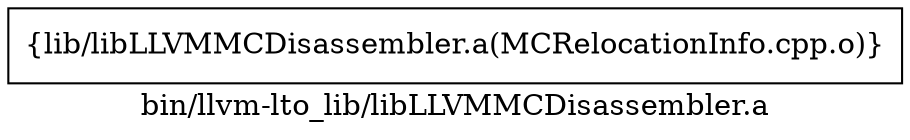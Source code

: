 digraph "bin/llvm-lto_lib/libLLVMMCDisassembler.a" {
	label="bin/llvm-lto_lib/libLLVMMCDisassembler.a";
	rankdir=LR;

	Node0x55b14d5ce278 [shape=record,shape=box,group=0,label="{lib/libLLVMMCDisassembler.a(MCRelocationInfo.cpp.o)}"];
}

